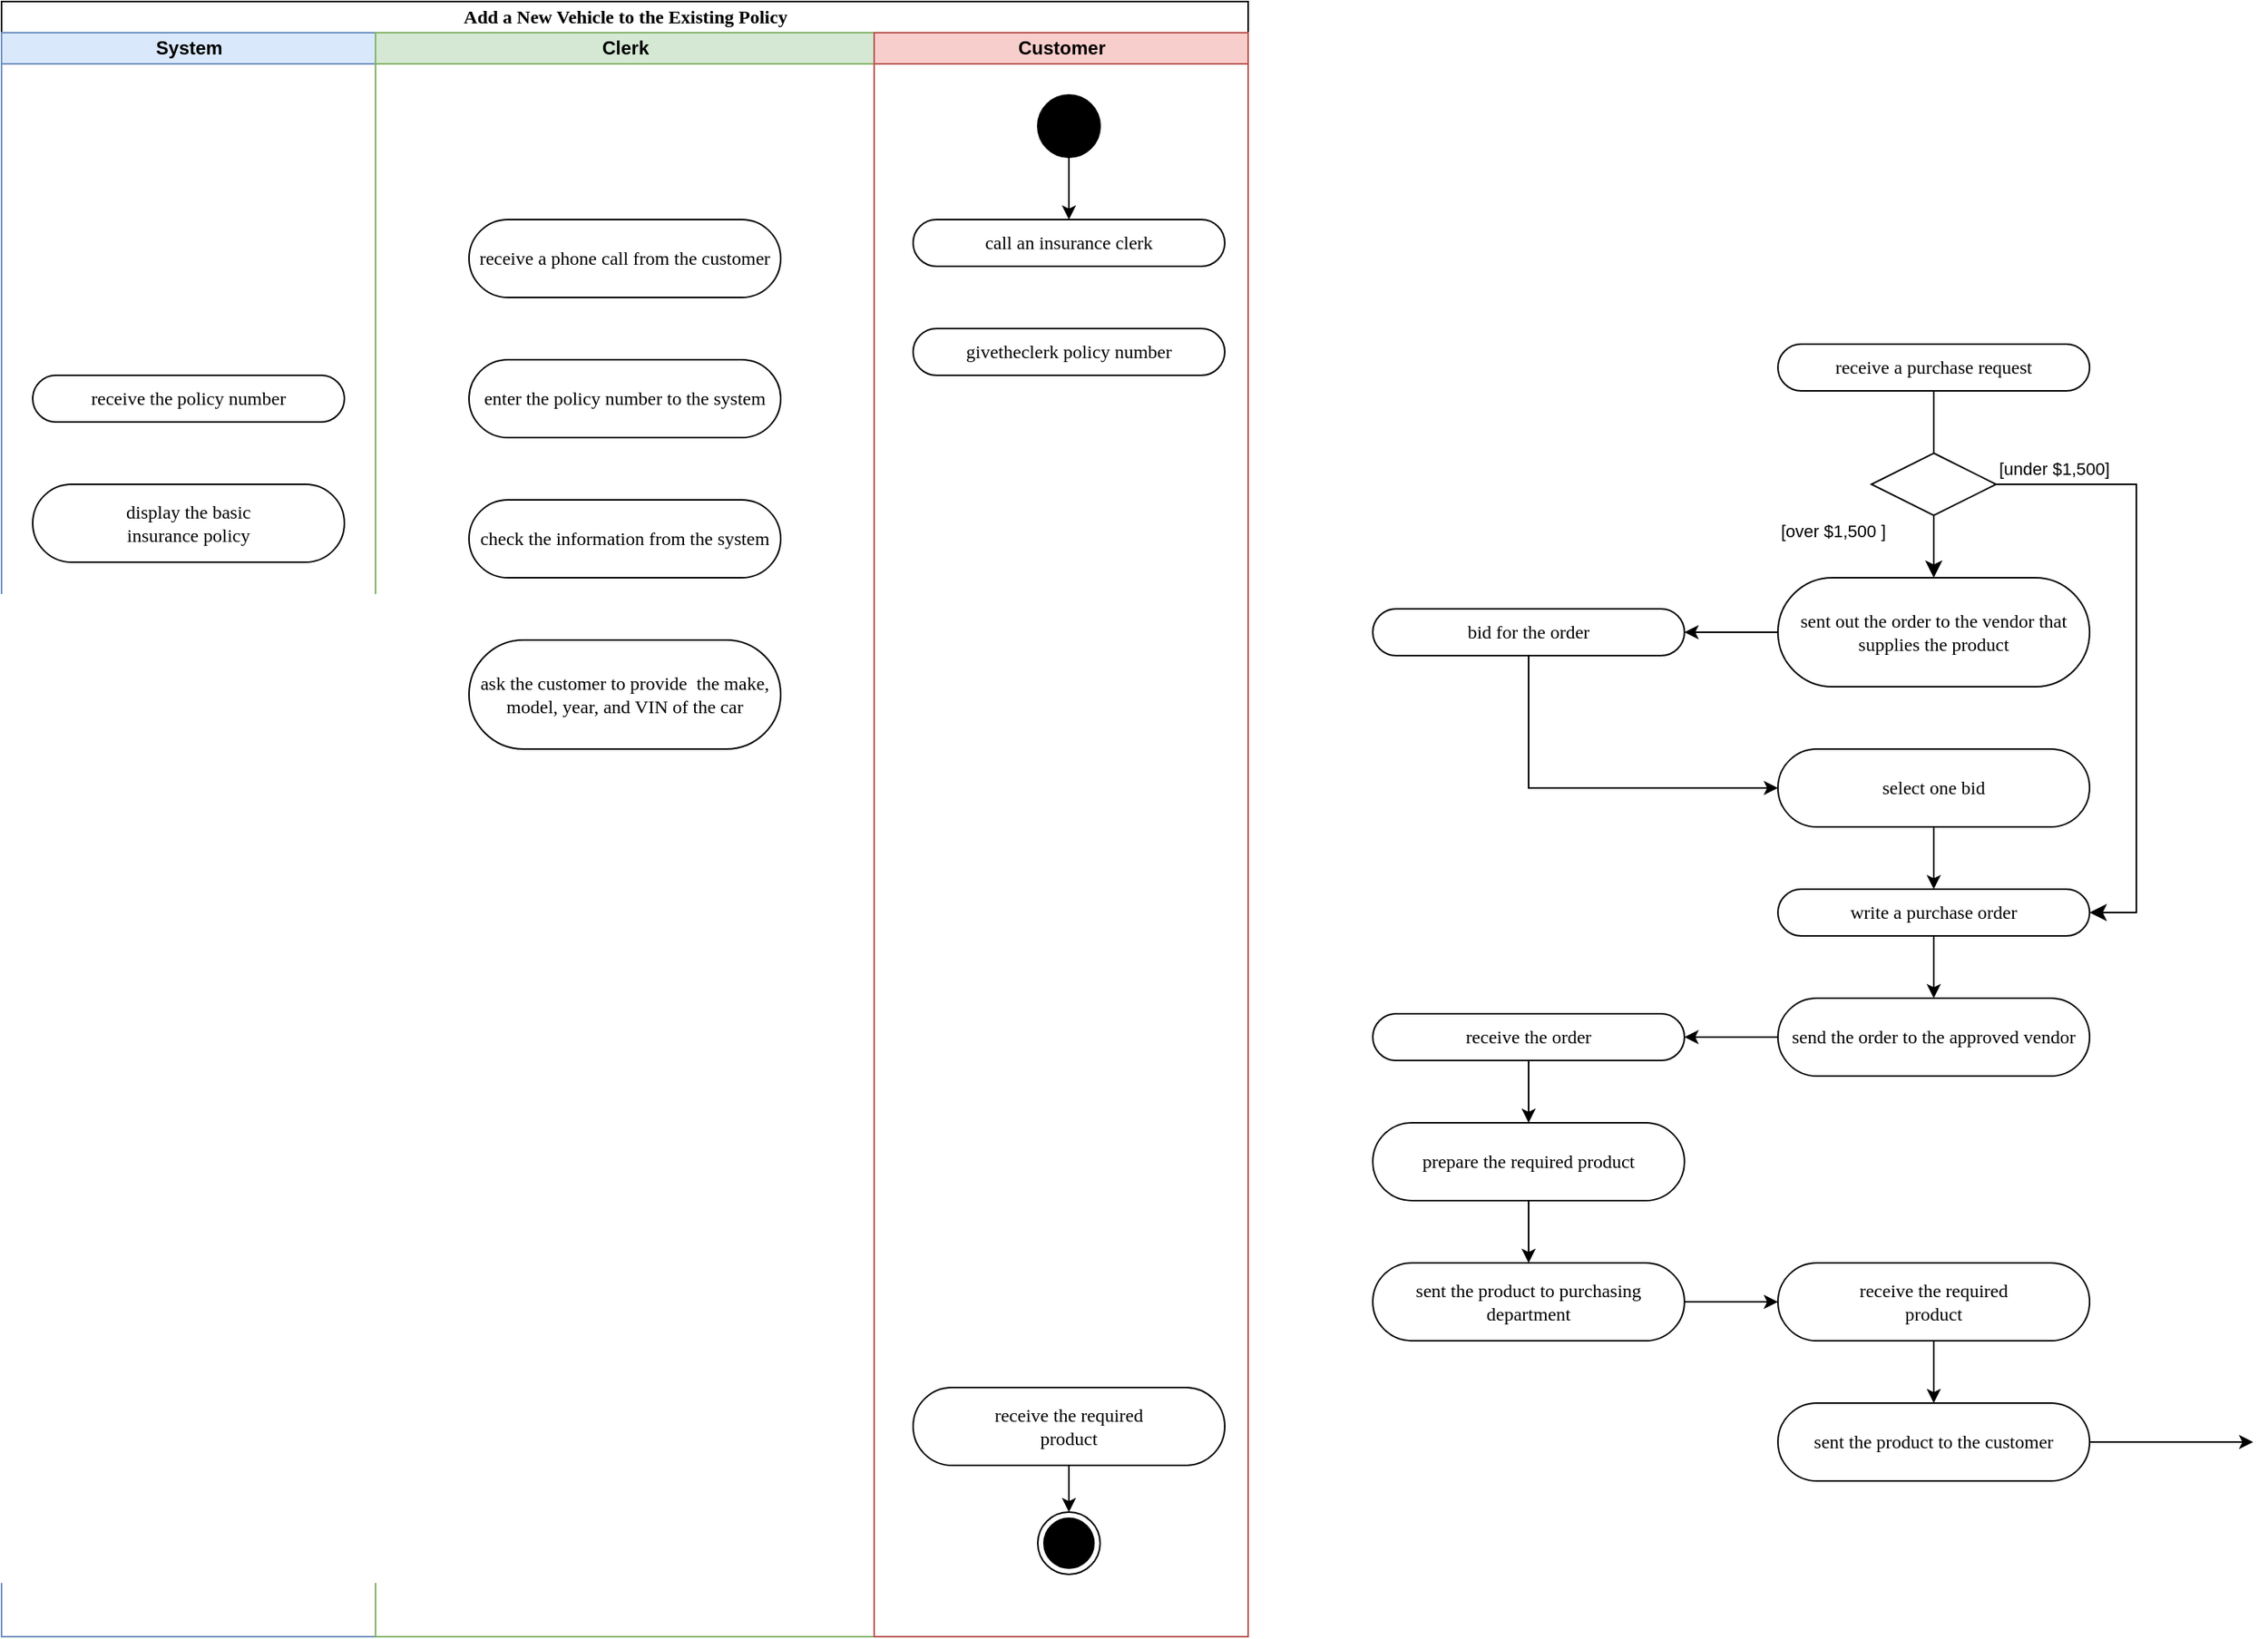 <mxfile version="21.6.9" type="github">
  <diagram name="Page-1" id="0783ab3e-0a74-02c8-0abd-f7b4e66b4bec">
    <mxGraphModel dx="1279" dy="717" grid="1" gridSize="10" guides="1" tooltips="1" connect="1" arrows="1" fold="1" page="1" pageScale="1" pageWidth="850" pageHeight="1100" background="none" math="0" shadow="0">
      <root>
        <mxCell id="0" />
        <mxCell id="1" parent="0" />
        <mxCell id="UFD2ebjEW48Xa4xOQjo3-39" value="Add a New Vehicle to the Existing Policy" style="swimlane;html=1;childLayout=stackLayout;startSize=20;rounded=0;shadow=0;comic=0;labelBackgroundColor=none;strokeWidth=1;fontFamily=Verdana;fontSize=12;align=center;" vertex="1" parent="1">
          <mxGeometry x="90" y="30" width="800" height="1050" as="geometry" />
        </mxCell>
        <mxCell id="UFD2ebjEW48Xa4xOQjo3-40" value="System" style="swimlane;html=1;startSize=20;fillColor=#dae8fc;strokeColor=#6c8ebf;" vertex="1" parent="UFD2ebjEW48Xa4xOQjo3-39">
          <mxGeometry y="20" width="240" height="1030" as="geometry" />
        </mxCell>
        <mxCell id="UFD2ebjEW48Xa4xOQjo3-80" value="receive the policy number" style="rounded=1;whiteSpace=wrap;html=1;shadow=0;comic=0;labelBackgroundColor=none;strokeWidth=1;fontFamily=Verdana;fontSize=12;align=center;arcSize=50;" vertex="1" parent="UFD2ebjEW48Xa4xOQjo3-40">
          <mxGeometry x="20" y="220" width="200" height="30" as="geometry" />
        </mxCell>
        <mxCell id="UFD2ebjEW48Xa4xOQjo3-81" value="display the basic &lt;br/&gt;insurance policy" style="rounded=1;whiteSpace=wrap;html=1;shadow=0;comic=0;labelBackgroundColor=none;strokeWidth=1;fontFamily=Verdana;fontSize=12;align=center;arcSize=50;" vertex="1" parent="UFD2ebjEW48Xa4xOQjo3-40">
          <mxGeometry x="20" y="290" width="200" height="50" as="geometry" />
        </mxCell>
        <mxCell id="UFD2ebjEW48Xa4xOQjo3-47" value="Clerk" style="swimlane;html=1;startSize=20;fillColor=#d5e8d4;strokeColor=#82b366;" vertex="1" parent="UFD2ebjEW48Xa4xOQjo3-39">
          <mxGeometry x="240" y="20" width="320" height="1030" as="geometry" />
        </mxCell>
        <mxCell id="UFD2ebjEW48Xa4xOQjo3-77" value="receive a phone call from the customer" style="rounded=1;whiteSpace=wrap;html=1;shadow=0;comic=0;labelBackgroundColor=none;strokeWidth=1;fontFamily=Verdana;fontSize=12;align=center;arcSize=50;" vertex="1" parent="UFD2ebjEW48Xa4xOQjo3-47">
          <mxGeometry x="60" y="120" width="200" height="50" as="geometry" />
        </mxCell>
        <mxCell id="UFD2ebjEW48Xa4xOQjo3-79" value="enter the policy number to the system" style="rounded=1;whiteSpace=wrap;html=1;shadow=0;comic=0;labelBackgroundColor=none;strokeWidth=1;fontFamily=Verdana;fontSize=12;align=center;arcSize=50;" vertex="1" parent="UFD2ebjEW48Xa4xOQjo3-47">
          <mxGeometry x="60" y="210" width="200" height="50" as="geometry" />
        </mxCell>
        <mxCell id="UFD2ebjEW48Xa4xOQjo3-82" value="check the information from the system" style="rounded=1;whiteSpace=wrap;html=1;shadow=0;comic=0;labelBackgroundColor=none;strokeWidth=1;fontFamily=Verdana;fontSize=12;align=center;arcSize=50;" vertex="1" parent="UFD2ebjEW48Xa4xOQjo3-47">
          <mxGeometry x="60" y="300" width="200" height="50" as="geometry" />
        </mxCell>
        <mxCell id="UFD2ebjEW48Xa4xOQjo3-87" value="ask the customer to provide&amp;nbsp; the make, model, year, and VIN of the car" style="rounded=1;whiteSpace=wrap;html=1;shadow=0;comic=0;labelBackgroundColor=none;strokeWidth=1;fontFamily=Verdana;fontSize=12;align=center;arcSize=50;" vertex="1" parent="UFD2ebjEW48Xa4xOQjo3-47">
          <mxGeometry x="60" y="390" width="200" height="70" as="geometry" />
        </mxCell>
        <mxCell id="UFD2ebjEW48Xa4xOQjo3-65" value="Customer" style="swimlane;html=1;startSize=20;fillColor=#f8cecc;strokeColor=#b85450;" vertex="1" parent="UFD2ebjEW48Xa4xOQjo3-39">
          <mxGeometry x="560" y="20" width="240" height="1030" as="geometry" />
        </mxCell>
        <mxCell id="UFD2ebjEW48Xa4xOQjo3-66" style="edgeStyle=orthogonalEdgeStyle;rounded=0;html=1;labelBackgroundColor=none;startArrow=none;startFill=0;startSize=6;endArrow=classic;endFill=1;endSize=6;jettySize=auto;orthogonalLoop=1;strokeWidth=1;fontFamily=Verdana;fontSize=12" edge="1" parent="UFD2ebjEW48Xa4xOQjo3-65" source="UFD2ebjEW48Xa4xOQjo3-67" target="UFD2ebjEW48Xa4xOQjo3-69">
          <mxGeometry relative="1" as="geometry" />
        </mxCell>
        <mxCell id="UFD2ebjEW48Xa4xOQjo3-67" value="" style="ellipse;whiteSpace=wrap;html=1;rounded=0;shadow=0;comic=0;labelBackgroundColor=none;strokeWidth=1;fillColor=#000000;fontFamily=Verdana;fontSize=12;align=center;" vertex="1" parent="UFD2ebjEW48Xa4xOQjo3-65">
          <mxGeometry x="105" y="40" width="40" height="40" as="geometry" />
        </mxCell>
        <mxCell id="UFD2ebjEW48Xa4xOQjo3-69" value="call an insurance clerk" style="rounded=1;whiteSpace=wrap;html=1;shadow=0;comic=0;labelBackgroundColor=none;strokeWidth=1;fontFamily=Verdana;fontSize=12;align=center;arcSize=50;" vertex="1" parent="UFD2ebjEW48Xa4xOQjo3-65">
          <mxGeometry x="25" y="120" width="200" height="30" as="geometry" />
        </mxCell>
        <mxCell id="UFD2ebjEW48Xa4xOQjo3-70" value="givetheclerk policy number" style="rounded=1;whiteSpace=wrap;html=1;shadow=0;comic=0;labelBackgroundColor=none;strokeWidth=1;fontFamily=Verdana;fontSize=12;align=center;arcSize=50;" vertex="1" parent="UFD2ebjEW48Xa4xOQjo3-65">
          <mxGeometry x="25" y="190" width="200" height="30" as="geometry" />
        </mxCell>
        <mxCell id="UFD2ebjEW48Xa4xOQjo3-71" value="" style="edgeStyle=orthogonalEdgeStyle;rounded=0;orthogonalLoop=1;jettySize=auto;html=1;" edge="1" parent="UFD2ebjEW48Xa4xOQjo3-65" source="UFD2ebjEW48Xa4xOQjo3-72" target="UFD2ebjEW48Xa4xOQjo3-73">
          <mxGeometry relative="1" as="geometry" />
        </mxCell>
        <mxCell id="UFD2ebjEW48Xa4xOQjo3-72" value="receive the required &lt;br&gt;product" style="rounded=1;whiteSpace=wrap;html=1;shadow=0;comic=0;labelBackgroundColor=none;strokeWidth=1;fontFamily=Verdana;fontSize=12;align=center;arcSize=50;" vertex="1" parent="UFD2ebjEW48Xa4xOQjo3-65">
          <mxGeometry x="25" y="870" width="200" height="50" as="geometry" />
        </mxCell>
        <mxCell id="UFD2ebjEW48Xa4xOQjo3-73" value="" style="ellipse;html=1;shape=endState;fillColor=#000000;strokeColor=#000000;" vertex="1" parent="UFD2ebjEW48Xa4xOQjo3-65">
          <mxGeometry x="105" y="950" width="40" height="40" as="geometry" />
        </mxCell>
        <mxCell id="UFD2ebjEW48Xa4xOQjo3-41" value="bid for the order" style="rounded=1;whiteSpace=wrap;html=1;shadow=0;comic=0;labelBackgroundColor=none;strokeWidth=1;fontFamily=Verdana;fontSize=12;align=center;arcSize=50;" vertex="1" parent="1">
          <mxGeometry x="970" y="420" width="200" height="30" as="geometry" />
        </mxCell>
        <mxCell id="UFD2ebjEW48Xa4xOQjo3-42" value="" style="edgeStyle=orthogonalEdgeStyle;rounded=0;orthogonalLoop=1;jettySize=auto;html=1;" edge="1" parent="1" source="UFD2ebjEW48Xa4xOQjo3-43" target="UFD2ebjEW48Xa4xOQjo3-45">
          <mxGeometry relative="1" as="geometry" />
        </mxCell>
        <mxCell id="UFD2ebjEW48Xa4xOQjo3-43" value="receive the order" style="rounded=1;whiteSpace=wrap;html=1;shadow=0;comic=0;labelBackgroundColor=none;strokeWidth=1;fontFamily=Verdana;fontSize=12;align=center;arcSize=50;" vertex="1" parent="1">
          <mxGeometry x="970" y="680" width="200" height="30" as="geometry" />
        </mxCell>
        <mxCell id="UFD2ebjEW48Xa4xOQjo3-44" value="" style="edgeStyle=orthogonalEdgeStyle;rounded=0;orthogonalLoop=1;jettySize=auto;html=1;" edge="1" parent="1" source="UFD2ebjEW48Xa4xOQjo3-45" target="UFD2ebjEW48Xa4xOQjo3-46">
          <mxGeometry relative="1" as="geometry" />
        </mxCell>
        <mxCell id="UFD2ebjEW48Xa4xOQjo3-45" value="prepare the required product" style="rounded=1;whiteSpace=wrap;html=1;shadow=0;comic=0;labelBackgroundColor=none;strokeWidth=1;fontFamily=Verdana;fontSize=12;align=center;arcSize=50;" vertex="1" parent="1">
          <mxGeometry x="970" y="750" width="200" height="50" as="geometry" />
        </mxCell>
        <mxCell id="UFD2ebjEW48Xa4xOQjo3-46" value="sent the product to purchasing department" style="rounded=1;whiteSpace=wrap;html=1;shadow=0;comic=0;labelBackgroundColor=none;strokeWidth=1;fontFamily=Verdana;fontSize=12;align=center;arcSize=50;" vertex="1" parent="1">
          <mxGeometry x="970" y="840" width="200" height="50" as="geometry" />
        </mxCell>
        <mxCell id="UFD2ebjEW48Xa4xOQjo3-48" style="edgeStyle=orthogonalEdgeStyle;rounded=0;orthogonalLoop=1;jettySize=auto;html=1;entryX=0.5;entryY=0;entryDx=0;entryDy=0;endArrow=open;endFill=0;" edge="1" parent="1" source="UFD2ebjEW48Xa4xOQjo3-49">
          <mxGeometry relative="1" as="geometry">
            <mxPoint x="1330" y="330" as="targetPoint" />
          </mxGeometry>
        </mxCell>
        <mxCell id="UFD2ebjEW48Xa4xOQjo3-49" value="receive a purchase request" style="rounded=1;whiteSpace=wrap;html=1;shadow=0;comic=0;labelBackgroundColor=none;strokeWidth=1;fontFamily=Verdana;fontSize=12;align=center;arcSize=50;" vertex="1" parent="1">
          <mxGeometry x="1230" y="250" width="200" height="30" as="geometry" />
        </mxCell>
        <mxCell id="UFD2ebjEW48Xa4xOQjo3-50" value="" style="rhombus;whiteSpace=wrap;html=1;" vertex="1" parent="1">
          <mxGeometry x="1290" y="320" width="80" height="40" as="geometry" />
        </mxCell>
        <mxCell id="UFD2ebjEW48Xa4xOQjo3-51" value="send the order to the approved vendor" style="rounded=1;whiteSpace=wrap;html=1;shadow=0;comic=0;labelBackgroundColor=none;strokeWidth=1;fontFamily=Verdana;fontSize=12;align=center;arcSize=50;" vertex="1" parent="1">
          <mxGeometry x="1230" y="670" width="200" height="50" as="geometry" />
        </mxCell>
        <mxCell id="UFD2ebjEW48Xa4xOQjo3-52" value="" style="edgeStyle=orthogonalEdgeStyle;rounded=0;orthogonalLoop=1;jettySize=auto;html=1;endArrow=classic;endFill=1;" edge="1" parent="1" source="UFD2ebjEW48Xa4xOQjo3-53" target="UFD2ebjEW48Xa4xOQjo3-51">
          <mxGeometry relative="1" as="geometry" />
        </mxCell>
        <mxCell id="UFD2ebjEW48Xa4xOQjo3-53" value="write a purchase order" style="rounded=1;whiteSpace=wrap;html=1;shadow=0;comic=0;labelBackgroundColor=none;strokeWidth=1;fontFamily=Verdana;fontSize=12;align=center;arcSize=50;" vertex="1" parent="1">
          <mxGeometry x="1230" y="600" width="200" height="30" as="geometry" />
        </mxCell>
        <mxCell id="UFD2ebjEW48Xa4xOQjo3-54" value="[under&amp;nbsp;$1,500]" style="edgeStyle=orthogonalEdgeStyle;html=1;align=left;verticalAlign=middle;endArrow=classic;endSize=8;rounded=0;exitX=1;exitY=0.5;exitDx=0;exitDy=0;fontSize=11;fontStyle=0;entryX=1;entryY=0.5;entryDx=0;entryDy=0;endFill=1;" edge="1" parent="1" source="UFD2ebjEW48Xa4xOQjo3-50" target="UFD2ebjEW48Xa4xOQjo3-53">
          <mxGeometry x="-1" y="10" relative="1" as="geometry">
            <mxPoint x="1370" y="440" as="targetPoint" />
            <mxPoint x="1320" y="340" as="sourcePoint" />
            <Array as="points">
              <mxPoint x="1460" y="340" />
              <mxPoint x="1460" y="615" />
            </Array>
            <mxPoint as="offset" />
          </mxGeometry>
        </mxCell>
        <mxCell id="UFD2ebjEW48Xa4xOQjo3-55" value="sent out the order to the vendor&amp;nbsp;that supplies the product" style="rounded=1;whiteSpace=wrap;html=1;shadow=0;comic=0;labelBackgroundColor=none;strokeWidth=1;fontFamily=Verdana;fontSize=12;align=center;arcSize=50;" vertex="1" parent="1">
          <mxGeometry x="1230" y="400" width="200" height="70" as="geometry" />
        </mxCell>
        <mxCell id="UFD2ebjEW48Xa4xOQjo3-56" value="[over&amp;nbsp;$1,500 ]" style="edgeStyle=orthogonalEdgeStyle;html=1;align=left;verticalAlign=middle;endArrow=classic;endSize=8;rounded=0;fontSize=11;exitX=0.5;exitY=1;exitDx=0;exitDy=0;entryX=0.5;entryY=0;entryDx=0;entryDy=0;endFill=1;" edge="1" parent="1" source="UFD2ebjEW48Xa4xOQjo3-50" target="UFD2ebjEW48Xa4xOQjo3-55">
          <mxGeometry x="-0.5" y="-100" relative="1" as="geometry">
            <mxPoint x="1200" y="620" as="targetPoint" />
            <mxPoint x="1295.027" y="340.029" as="sourcePoint" />
            <Array as="points">
              <mxPoint x="1330" y="380" />
              <mxPoint x="1330" y="380" />
            </Array>
            <mxPoint as="offset" />
          </mxGeometry>
        </mxCell>
        <mxCell id="UFD2ebjEW48Xa4xOQjo3-57" style="edgeStyle=orthogonalEdgeStyle;rounded=0;orthogonalLoop=1;jettySize=auto;html=1;entryX=0.5;entryY=0;entryDx=0;entryDy=0;" edge="1" parent="1" source="UFD2ebjEW48Xa4xOQjo3-58" target="UFD2ebjEW48Xa4xOQjo3-53">
          <mxGeometry relative="1" as="geometry">
            <mxPoint x="1350" y="600" as="targetPoint" />
            <Array as="points" />
          </mxGeometry>
        </mxCell>
        <mxCell id="UFD2ebjEW48Xa4xOQjo3-58" value=" select one bid" style="rounded=1;whiteSpace=wrap;html=1;shadow=0;comic=0;labelBackgroundColor=none;strokeWidth=1;fontFamily=Verdana;fontSize=12;align=center;arcSize=50;" vertex="1" parent="1">
          <mxGeometry x="1230" y="510" width="200" height="50" as="geometry" />
        </mxCell>
        <mxCell id="UFD2ebjEW48Xa4xOQjo3-59" value="" style="edgeStyle=orthogonalEdgeStyle;rounded=0;orthogonalLoop=1;jettySize=auto;html=1;" edge="1" parent="1" source="UFD2ebjEW48Xa4xOQjo3-60" target="UFD2ebjEW48Xa4xOQjo3-61">
          <mxGeometry relative="1" as="geometry" />
        </mxCell>
        <mxCell id="UFD2ebjEW48Xa4xOQjo3-60" value="receive the required &lt;br&gt;product" style="rounded=1;whiteSpace=wrap;html=1;shadow=0;comic=0;labelBackgroundColor=none;strokeWidth=1;fontFamily=Verdana;fontSize=12;align=center;arcSize=50;" vertex="1" parent="1">
          <mxGeometry x="1230" y="840" width="200" height="50" as="geometry" />
        </mxCell>
        <mxCell id="UFD2ebjEW48Xa4xOQjo3-61" value="sent the product to the customer" style="rounded=1;whiteSpace=wrap;html=1;shadow=0;comic=0;labelBackgroundColor=none;strokeWidth=1;fontFamily=Verdana;fontSize=12;align=center;arcSize=50;" vertex="1" parent="1">
          <mxGeometry x="1230" y="930" width="200" height="50" as="geometry" />
        </mxCell>
        <mxCell id="UFD2ebjEW48Xa4xOQjo3-63" style="edgeStyle=orthogonalEdgeStyle;rounded=0;orthogonalLoop=1;jettySize=auto;html=1;entryX=1;entryY=0.5;entryDx=0;entryDy=0;" edge="1" parent="1" source="UFD2ebjEW48Xa4xOQjo3-55" target="UFD2ebjEW48Xa4xOQjo3-41">
          <mxGeometry relative="1" as="geometry">
            <Array as="points">
              <mxPoint x="1180" y="435" />
              <mxPoint x="1180" y="435" />
            </Array>
          </mxGeometry>
        </mxCell>
        <mxCell id="UFD2ebjEW48Xa4xOQjo3-64" style="edgeStyle=orthogonalEdgeStyle;rounded=0;orthogonalLoop=1;jettySize=auto;html=1;entryX=0;entryY=0.5;entryDx=0;entryDy=0;exitX=0.5;exitY=1;exitDx=0;exitDy=0;" edge="1" parent="1" source="UFD2ebjEW48Xa4xOQjo3-41" target="UFD2ebjEW48Xa4xOQjo3-58">
          <mxGeometry relative="1" as="geometry">
            <mxPoint x="1070.004" y="170.0" as="sourcePoint" />
            <mxPoint x="1219.97" y="475" as="targetPoint" />
            <Array as="points">
              <mxPoint x="1070" y="535" />
            </Array>
          </mxGeometry>
        </mxCell>
        <mxCell id="UFD2ebjEW48Xa4xOQjo3-74" value="" style="edgeStyle=orthogonalEdgeStyle;rounded=0;orthogonalLoop=1;jettySize=auto;html=1;" edge="1" parent="1" source="UFD2ebjEW48Xa4xOQjo3-51" target="UFD2ebjEW48Xa4xOQjo3-43">
          <mxGeometry relative="1" as="geometry" />
        </mxCell>
        <mxCell id="UFD2ebjEW48Xa4xOQjo3-75" value="" style="edgeStyle=orthogonalEdgeStyle;rounded=0;orthogonalLoop=1;jettySize=auto;html=1;" edge="1" parent="1" source="UFD2ebjEW48Xa4xOQjo3-46" target="UFD2ebjEW48Xa4xOQjo3-60">
          <mxGeometry relative="1" as="geometry" />
        </mxCell>
        <mxCell id="UFD2ebjEW48Xa4xOQjo3-76" value="" style="edgeStyle=orthogonalEdgeStyle;rounded=0;orthogonalLoop=1;jettySize=auto;html=1;" edge="1" parent="1" source="UFD2ebjEW48Xa4xOQjo3-61">
          <mxGeometry relative="1" as="geometry">
            <mxPoint x="1535" y="955.0" as="targetPoint" />
          </mxGeometry>
        </mxCell>
      </root>
    </mxGraphModel>
  </diagram>
</mxfile>
